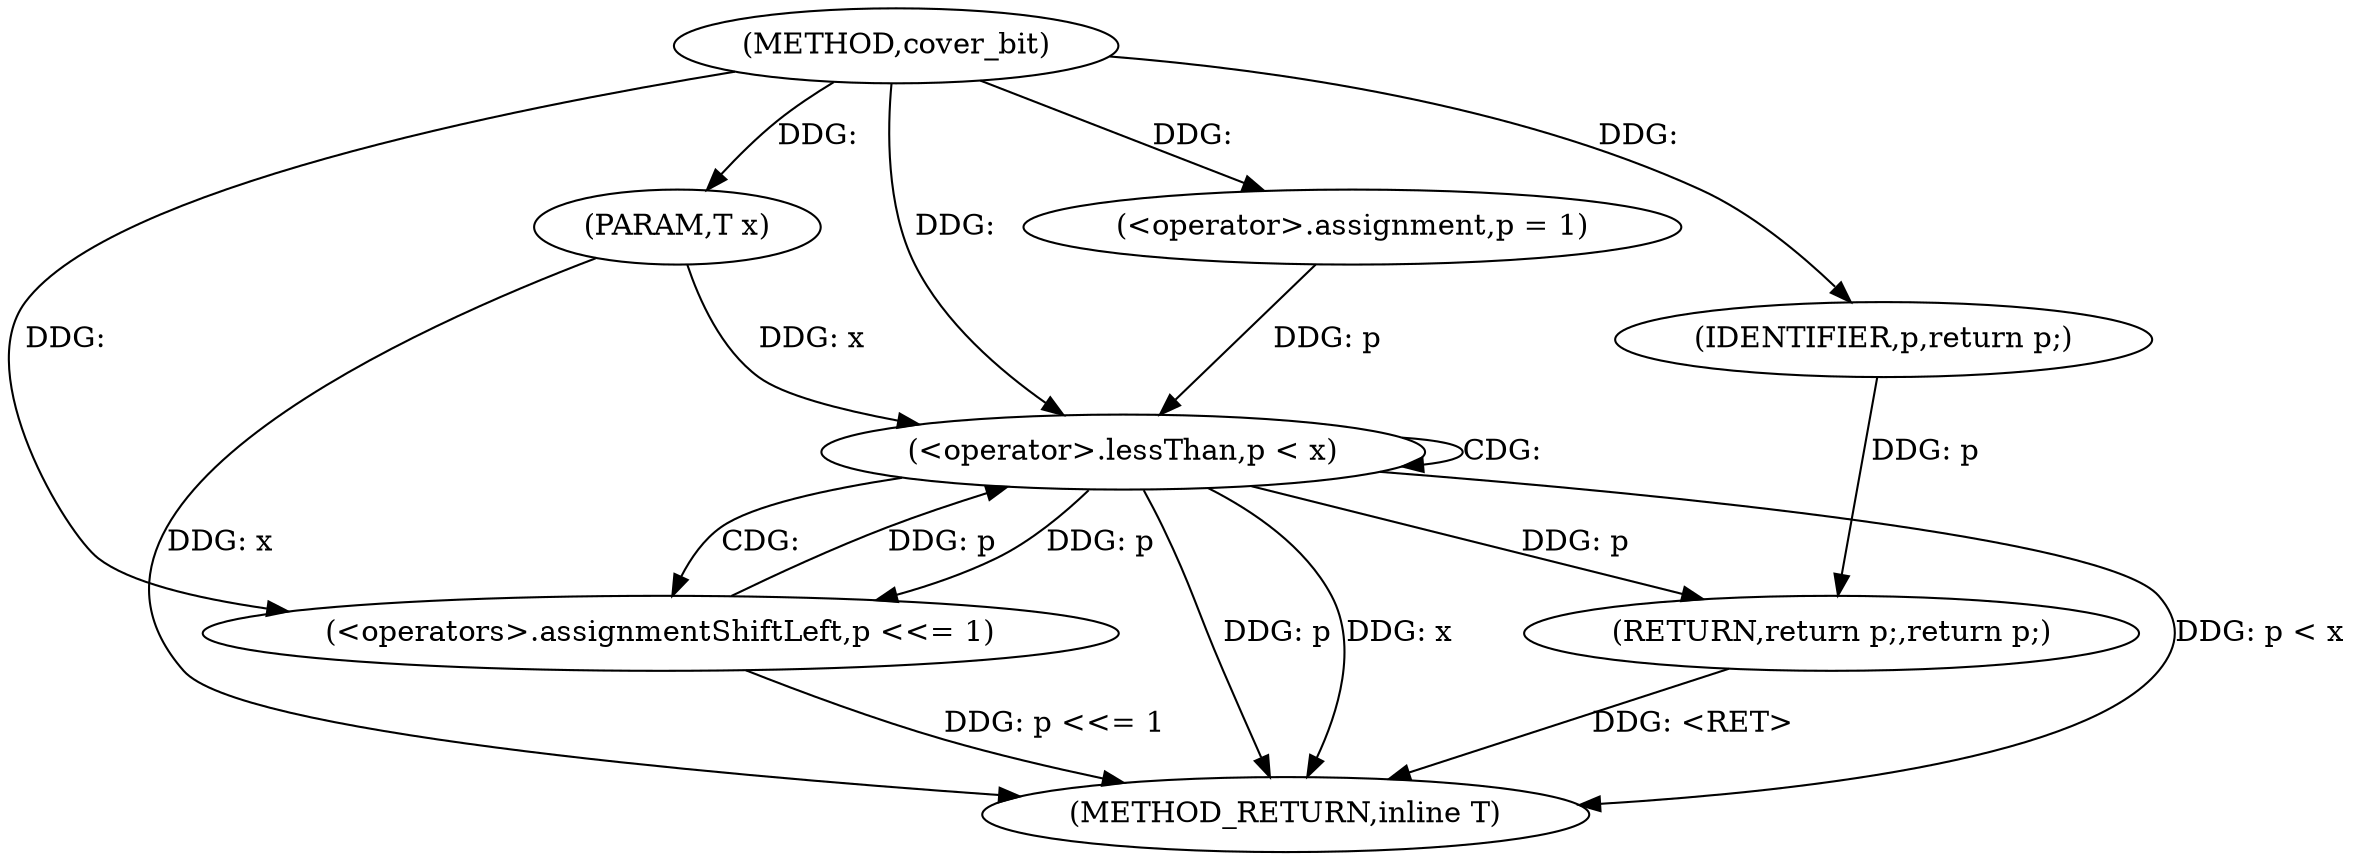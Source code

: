 digraph "cover_bit" {  
"1001769" [label = "(METHOD,cover_bit)" ]
"1001785" [label = "(METHOD_RETURN,inline T)" ]
"1001770" [label = "(PARAM,T x)" ]
"1001773" [label = "(<operator>.assignment,p = 1)" ]
"1001783" [label = "(RETURN,return p;,return p;)" ]
"1001777" [label = "(<operator>.lessThan,p < x)" ]
"1001780" [label = "(<operators>.assignmentShiftLeft,p <<= 1)" ]
"1001784" [label = "(IDENTIFIER,p,return p;)" ]
  "1001783" -> "1001785"  [ label = "DDG: <RET>"] 
  "1001770" -> "1001785"  [ label = "DDG: x"] 
  "1001777" -> "1001785"  [ label = "DDG: p"] 
  "1001777" -> "1001785"  [ label = "DDG: x"] 
  "1001777" -> "1001785"  [ label = "DDG: p < x"] 
  "1001780" -> "1001785"  [ label = "DDG: p <<= 1"] 
  "1001769" -> "1001770"  [ label = "DDG: "] 
  "1001769" -> "1001773"  [ label = "DDG: "] 
  "1001784" -> "1001783"  [ label = "DDG: p"] 
  "1001777" -> "1001783"  [ label = "DDG: p"] 
  "1001769" -> "1001784"  [ label = "DDG: "] 
  "1001773" -> "1001777"  [ label = "DDG: p"] 
  "1001780" -> "1001777"  [ label = "DDG: p"] 
  "1001769" -> "1001777"  [ label = "DDG: "] 
  "1001770" -> "1001777"  [ label = "DDG: x"] 
  "1001777" -> "1001780"  [ label = "DDG: p"] 
  "1001769" -> "1001780"  [ label = "DDG: "] 
  "1001777" -> "1001780"  [ label = "CDG: "] 
  "1001777" -> "1001777"  [ label = "CDG: "] 
}
